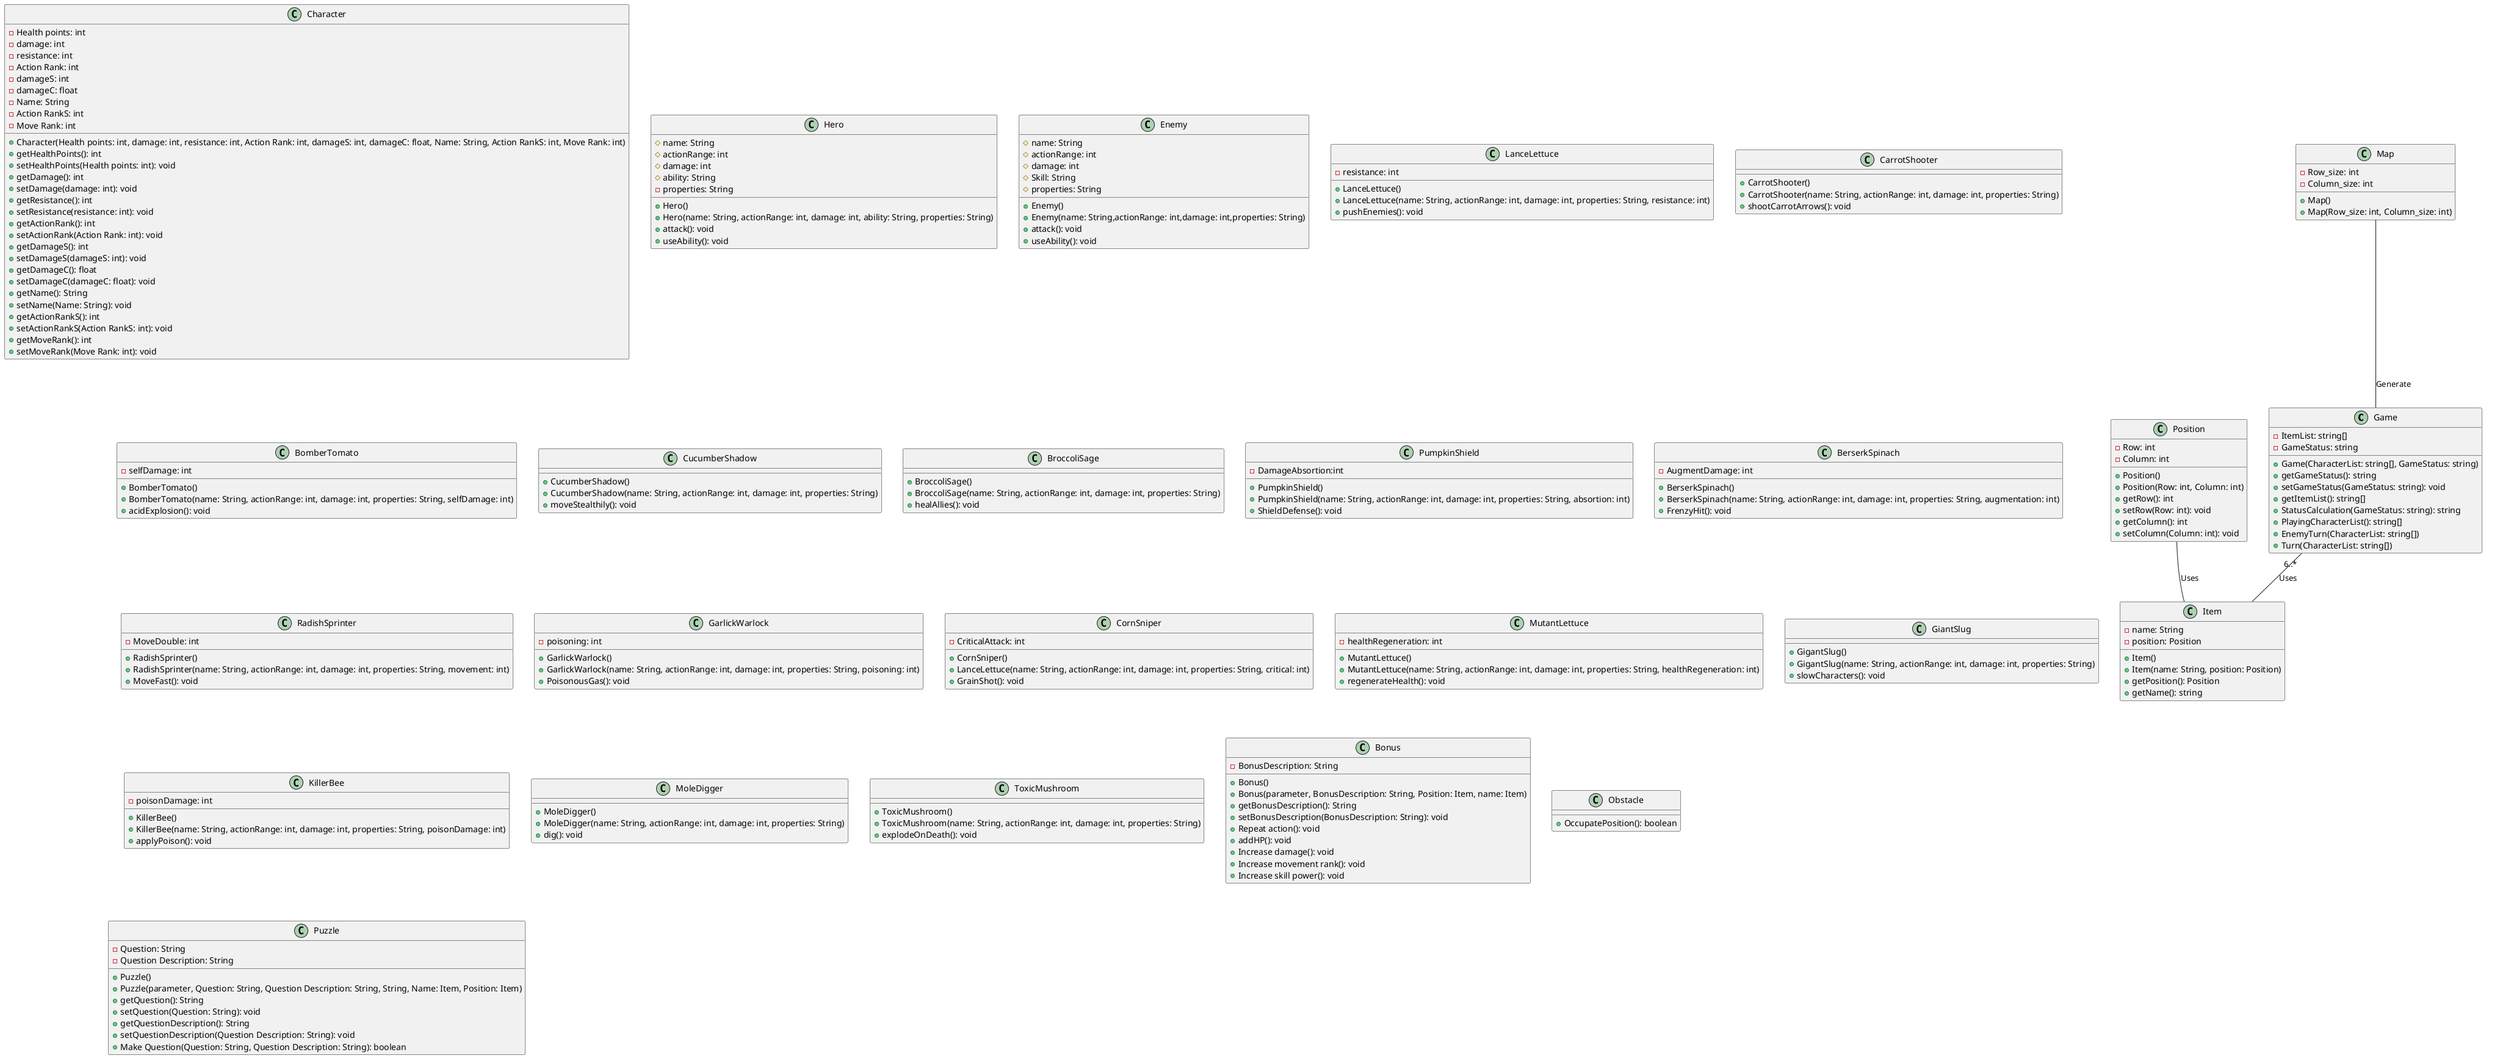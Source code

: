 //Diagramas de clase del proyecto(puede cambiar durante el desarrollo)
@startuml
class Game {
    - ItemList: string[]
    - GameStatus: string
    + Game(CharacterList: string[], GameStatus: string)
    + getGameStatus(): string
    + setGameStatus(GameStatus: string): void
    + getItemList(): string[]
    + StatusCalculation(GameStatus: string): string
    + PlayingCharacterList(): string[]
    + EnemyTurn(CharacterList: string[])
    + Turn(CharacterList: string[])
}

class Character {
    - Health points: int
    - damage: int
    - resistance: int
    - Action Rank: int
    - damageS: int
    - damageC: float
    - Name: String
    - Action RankS: int
    - Move Rank: int
    + Character(Health points: int, damage: int, resistance: int, Action Rank: int, damageS: int, damageC: float, Name: String, Action RankS: int, Move Rank: int)
    + getHealthPoints(): int
    + setHealthPoints(Health points: int): void
    + getDamage(): int
    + setDamage(damage: int): void
    + getResistance(): int
    + setResistance(resistance: int): void
    + getActionRank(): int
    + setActionRank(Action Rank: int): void
    + getDamageS(): int
    + setDamageS(damageS: int): void
    + getDamageC(): float
    + setDamageC(damageC: float): void
    + getName(): String
    + setName(Name: String): void
    + getActionRankS(): int
    + setActionRankS(Action RankS: int): void
    + getMoveRank(): int
    + setMoveRank(Move Rank: int): void
}

class Hero {
    # name: String
    # actionRange: int
    # damage: int
    # ability: String
    - properties: String
    + Hero()
    + Hero(name: String, actionRange: int, damage: int, ability: String, properties: String)
    + attack(): void
    + useAbility(): void
}
class Enemy {
    # name: String
    # actionRange: int
    # damage: int
    # Skill: String
    # properties: String
    + Enemy()
    + Enemy(name: String,actionRange: int,damage: int,properties: String)
    +  attack(): void
    + useAbility(): void
}


class LanceLettuce {
    - resistance: int
    + LanceLettuce()
    + LanceLettuce(name: String, actionRange: int, damage: int, properties: String, resistance: int)
    + pushEnemies(): void
}

class CarrotShooter {
    + CarrotShooter()
    + CarrotShooter(name: String, actionRange: int, damage: int, properties: String)
    + shootCarrotArrows(): void
}

class BomberTomato {
    - selfDamage: int
    + BomberTomato()
    + BomberTomato(name: String, actionRange: int, damage: int, properties: String, selfDamage: int)
    + acidExplosion(): void
}

class CucumberShadow {
    + CucumberShadow()
    + CucumberShadow(name: String, actionRange: int, damage: int, properties: String)
    + moveStealthily(): void
}

class BroccoliSage {
    + BroccoliSage()
    + BroccoliSage(name: String, actionRange: int, damage: int, properties: String)
    + healAllies(): void
}
class PumpkinShield {
    - DamageAbsortion:int
    + PumpkinShield()
    + PumpkinShield(name: String, actionRange: int, damage: int, properties: String, absortion: int)
    + ShieldDefense(): void
}

class BerserkSpinach {
    - AugmentDamage: int
    + BerserkSpinach()
    + BerserkSpinach(name: String, actionRange: int, damage: int, properties: String, augmentation: int)
    + FrenzyHit(): void
}

class RadishSprinter {
    - MoveDouble: int
    + RadishSprinter()
    + RadishSprinter(name: String, actionRange: int, damage: int, properties: String, movement: int)
    + MoveFast(): void
}

class GarlickWarlock {
    - poisoning: int
    + GarlickWarlock()
    + GarlickWarlock(name: String, actionRange: int, damage: int, properties: String, poisoning: int)
    + PoisonousGas(): void
}

class CornSniper {
    - CriticalAttack: int
    + CornSniper()
    + LanceLettuce(name: String, actionRange: int, damage: int, properties: String, critical: int)
    + GrainShot(): void
}

class MutantLettuce {
    - healthRegeneration: int
    + MutantLettuce()
    + MutantLettuce(name: String, actionRange: int, damage: int, properties: String, healthRegeneration: int)
    + regenerateHealth(): void
}

class GiantSlug {
    + GigantSlug()
    + GigantSlug(name: String, actionRange: int, damage: int, properties: String)
    + slowCharacters(): void
}

class KillerBee {
    - poisonDamage: int
    + KillerBee()
    + KillerBee(name: String, actionRange: int, damage: int, properties: String, poisonDamage: int)
    + applyPoison(): void
}

class MoleDigger {
    + MoleDigger()
    + MoleDigger(name: String, actionRange: int, damage: int, properties: String)
    + dig(): void
}

class ToxicMushroom {
    + ToxicMushroom()
    + ToxicMushroom(name: String, actionRange: int, damage: int, properties: String)
    + explodeOnDeath(): void
}

class Item {
    - name: String
    - position: Position
    + Item()
    + Item(name: String, position: Position)
    + getPosition(): Position
    + getName(): string
}
class Bonus {
    - BonusDescription: String
    + Bonus()
    + Bonus(parameter, BonusDescription: String, Position: Item, name: Item)
    + getBonusDescription(): String
    + setBonusDescription(BonusDescription: String): void
    + Repeat action(): void
    + addHP(): void
    + Increase damage(): void
    + Increase movement rank(): void
    + Increase skill power(): void
}

class Map {
    - Row_size: int
    - Column_size: int
    + Map()
    + Map(Row_size: int, Column_size: int)
}



class Position {
    - Row: int
    - Column: int
    + Position()
    + Position(Row: int, Column: int)
    + getRow(): int
    + setRow(Row: int): void
    + getColumn(): int
    + setColumn(Column: int): void
}



class Obstacle {
    + OccupatePosition(): boolean
}



interface Skill extends Action {
    + Activating Skill(Action RankS: Character): Character
}



interface Action { }



interface Attack extends Action {
    + Attacking(Action Rank: Character): Character
}



interface Move extends Action {
    + Moving(Move Rank: Character): Character
}


class Puzzle {
    - Question: String
    - Question Description: String
    + Puzzle()
    + Puzzle(parameter, Question: String, Question Description: String, String, Name: Item, Position: Item)
    + getQuestion(): String
    + setQuestion(Question: String): void
    + getQuestionDescription(): String
    + setQuestionDescription(Question Description: String): void
    + Make Question(Question: String, Question Description: String): boolean
}

Map -- Game : Generate
Position -- Item : Uses
Game "6..*" -- Item : Uses


@enduml
